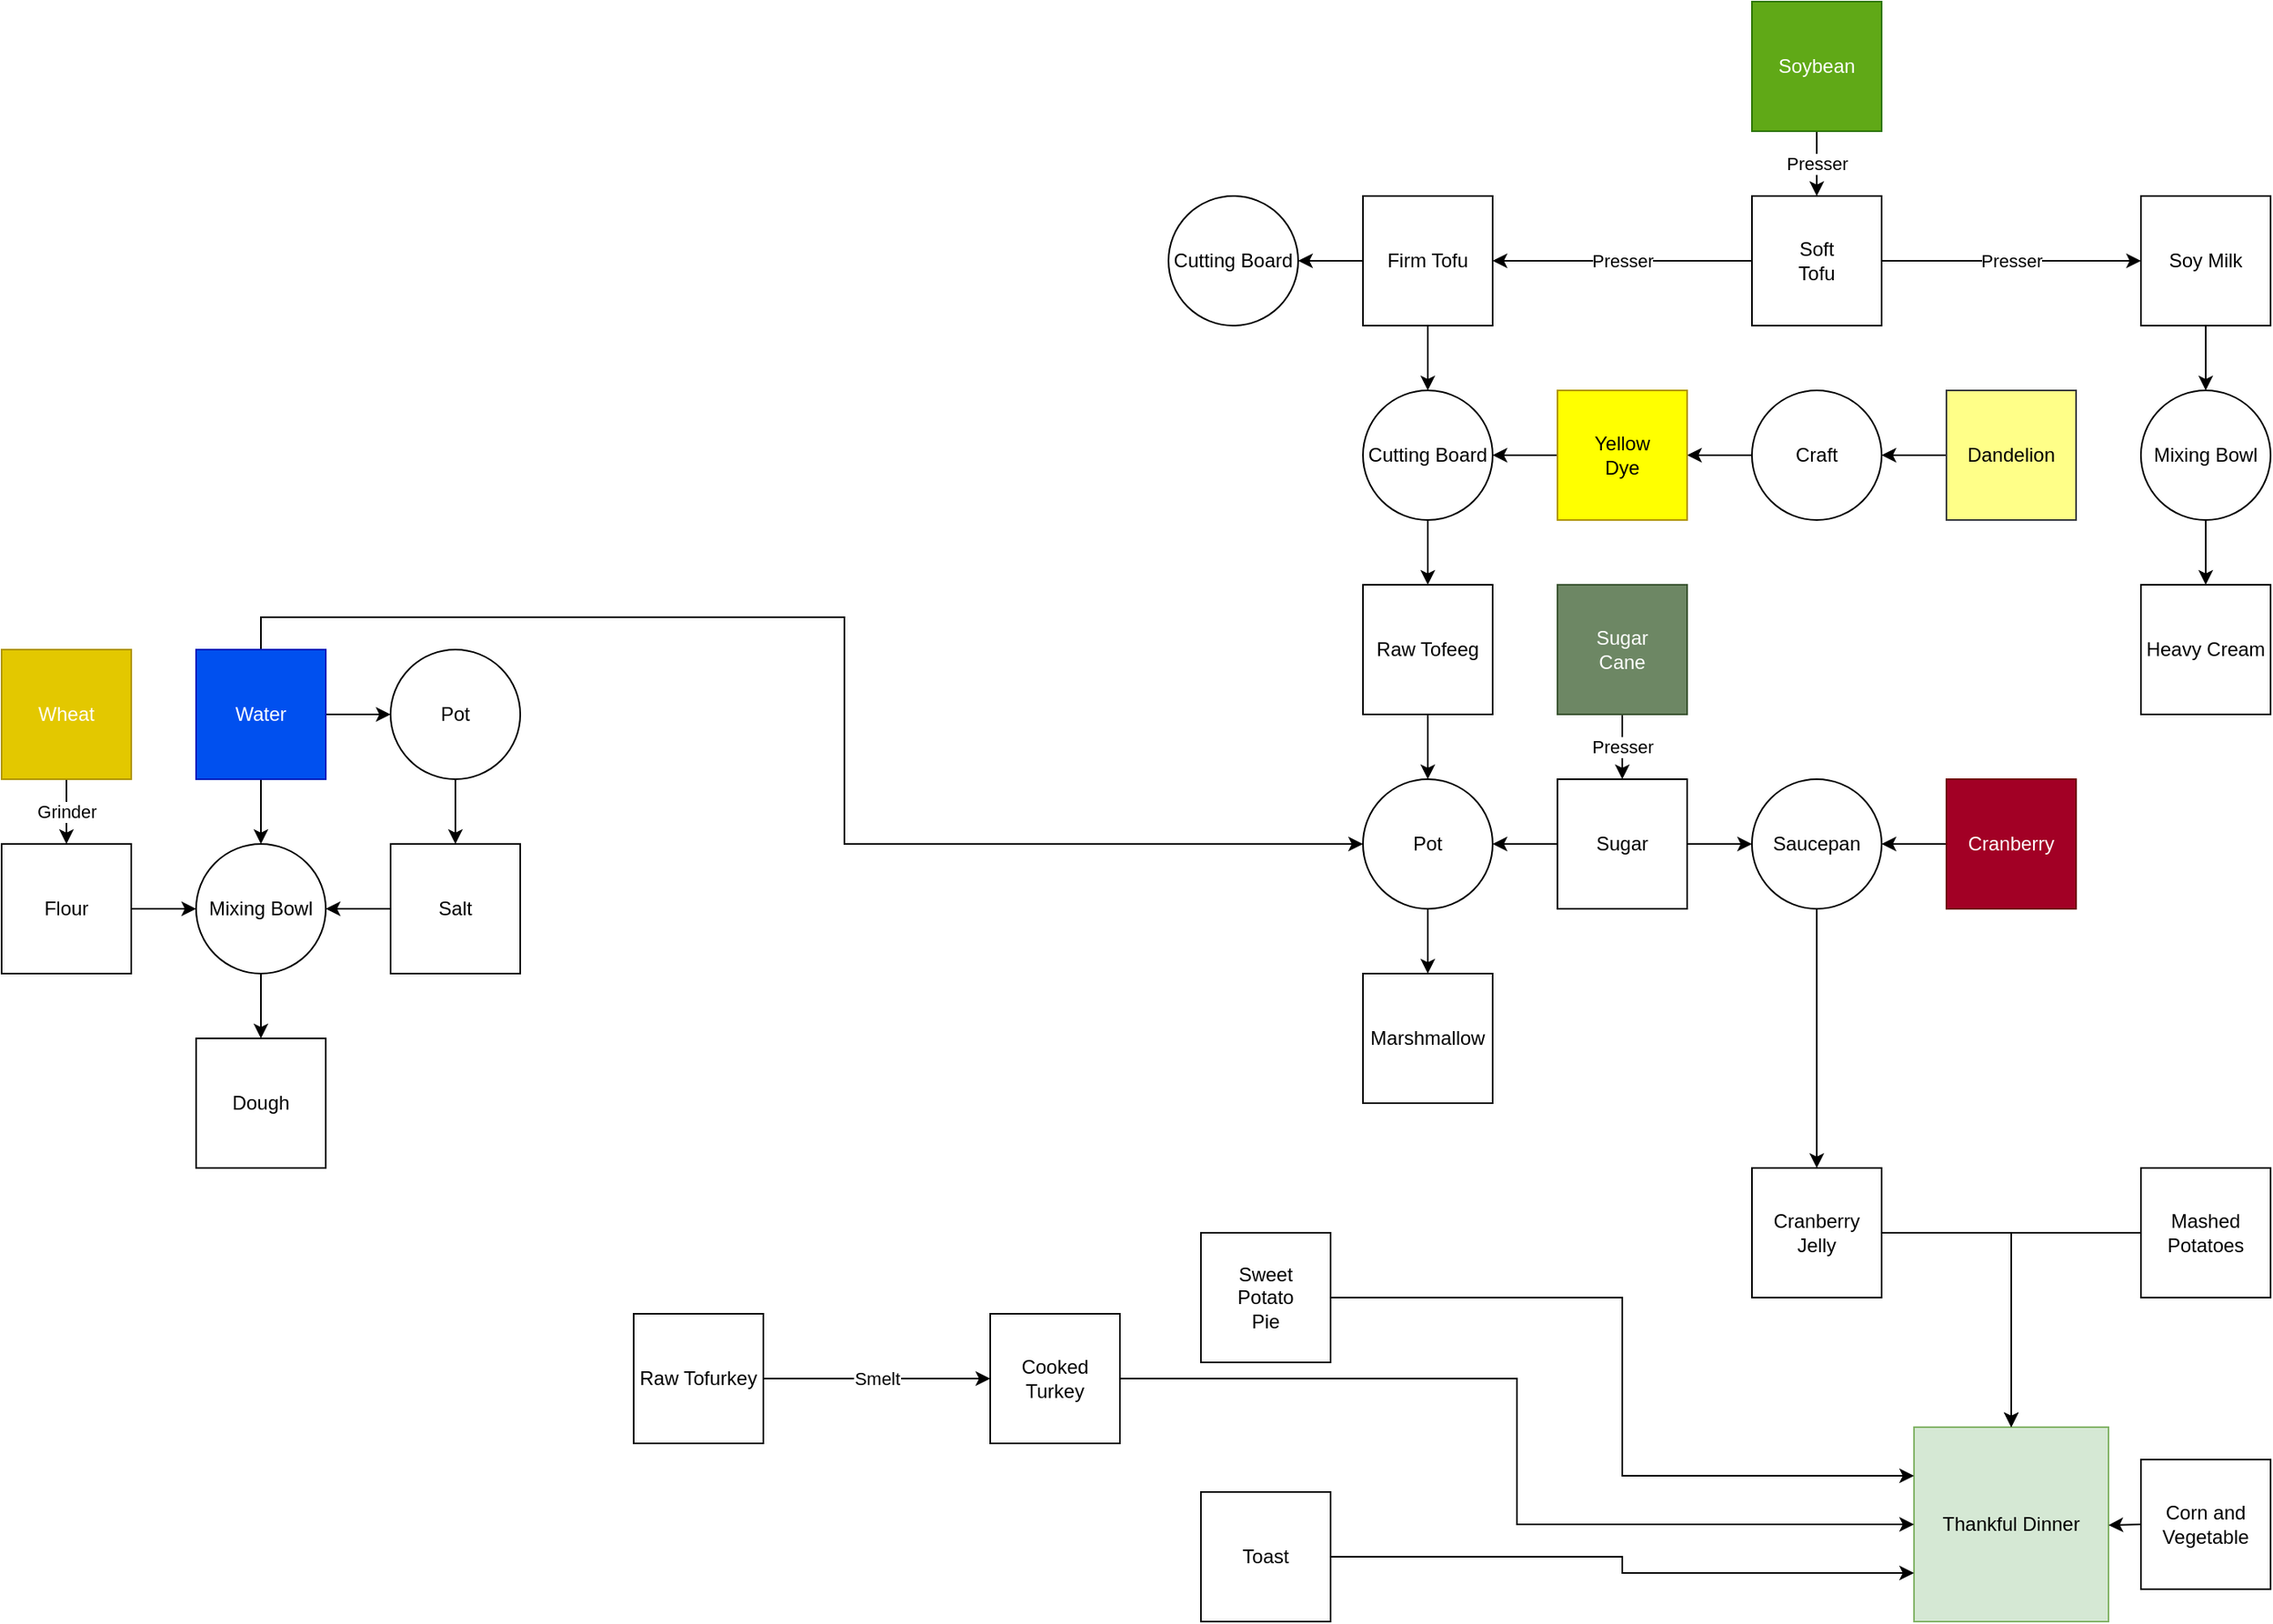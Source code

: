 <mxfile version="13.6.5" type="github">
  <diagram id="E6Eq9M-jHGRb96KLQHYH" name="Page-1">
    <mxGraphModel dx="3180" dy="1401" grid="1" gridSize="10" guides="0" tooltips="1" connect="1" arrows="1" fold="1" page="1" pageScale="1" pageWidth="827" pageHeight="1169" math="0" shadow="0">
      <root>
        <mxCell id="0" />
        <mxCell id="1" parent="0" />
        <mxCell id="aaTEEqOqEQQ5uZbAnoPO-56" style="edgeStyle=orthogonalEdgeStyle;rounded=0;orthogonalLoop=1;jettySize=auto;html=1;entryX=0;entryY=0.5;entryDx=0;entryDy=0;fontColor=#000000;exitX=1;exitY=0.5;exitDx=0;exitDy=0;" edge="1" parent="1" source="aaTEEqOqEQQ5uZbAnoPO-64" target="aaTEEqOqEQQ5uZbAnoPO-83">
          <mxGeometry relative="1" as="geometry">
            <mxPoint x="-440" y="540" as="sourcePoint" />
            <mxPoint x="-400" y="580" as="targetPoint" />
          </mxGeometry>
        </mxCell>
        <mxCell id="aaTEEqOqEQQ5uZbAnoPO-9" value="Thankful Dinner" style="whiteSpace=wrap;html=1;aspect=fixed;fillColor=#d5e8d4;strokeColor=#82b366;" vertex="1" parent="1">
          <mxGeometry x="540" y="1000" width="120" height="120" as="geometry" />
        </mxCell>
        <mxCell id="aaTEEqOqEQQ5uZbAnoPO-18" style="edgeStyle=orthogonalEdgeStyle;rounded=0;orthogonalLoop=1;jettySize=auto;html=1;entryX=0.5;entryY=0;entryDx=0;entryDy=0;fontColor=#000000;" edge="1" parent="1" source="aaTEEqOqEQQ5uZbAnoPO-10" target="aaTEEqOqEQQ5uZbAnoPO-9">
          <mxGeometry relative="1" as="geometry" />
        </mxCell>
        <mxCell id="aaTEEqOqEQQ5uZbAnoPO-10" value="&lt;div&gt;Cranberry&lt;/div&gt;&lt;div&gt; Jelly&lt;/div&gt;" style="whiteSpace=wrap;html=1;aspect=fixed;fontColor=#000000;" vertex="1" parent="1">
          <mxGeometry x="440" y="840" width="80" height="80" as="geometry" />
        </mxCell>
        <mxCell id="aaTEEqOqEQQ5uZbAnoPO-19" style="edgeStyle=orthogonalEdgeStyle;rounded=0;orthogonalLoop=1;jettySize=auto;html=1;entryX=0;entryY=0.25;entryDx=0;entryDy=0;fontColor=#000000;exitX=1;exitY=0.5;exitDx=0;exitDy=0;" edge="1" parent="1" source="aaTEEqOqEQQ5uZbAnoPO-11" target="aaTEEqOqEQQ5uZbAnoPO-9">
          <mxGeometry relative="1" as="geometry" />
        </mxCell>
        <mxCell id="aaTEEqOqEQQ5uZbAnoPO-11" value="&lt;div&gt;Sweet &lt;br&gt;&lt;/div&gt;&lt;div&gt;Potato &lt;br&gt;&lt;/div&gt;&lt;div&gt;Pie&lt;/div&gt;" style="whiteSpace=wrap;html=1;aspect=fixed;fontColor=#000000;" vertex="1" parent="1">
          <mxGeometry x="100" y="880" width="80" height="80" as="geometry" />
        </mxCell>
        <mxCell id="aaTEEqOqEQQ5uZbAnoPO-20" style="edgeStyle=orthogonalEdgeStyle;rounded=0;orthogonalLoop=1;jettySize=auto;html=1;entryX=0;entryY=0.5;entryDx=0;entryDy=0;fontColor=#000000;" edge="1" parent="1" source="aaTEEqOqEQQ5uZbAnoPO-12" target="aaTEEqOqEQQ5uZbAnoPO-9">
          <mxGeometry relative="1" as="geometry" />
        </mxCell>
        <mxCell id="aaTEEqOqEQQ5uZbAnoPO-12" value="&lt;div&gt;Cooked&lt;/div&gt;&lt;div&gt; Turkey&lt;/div&gt;" style="whiteSpace=wrap;html=1;aspect=fixed;fontColor=#000000;" vertex="1" parent="1">
          <mxGeometry x="-30" y="930" width="80" height="80" as="geometry" />
        </mxCell>
        <mxCell id="aaTEEqOqEQQ5uZbAnoPO-21" style="edgeStyle=orthogonalEdgeStyle;rounded=0;orthogonalLoop=1;jettySize=auto;html=1;entryX=0;entryY=0.75;entryDx=0;entryDy=0;fontColor=#000000;" edge="1" parent="1" source="aaTEEqOqEQQ5uZbAnoPO-13" target="aaTEEqOqEQQ5uZbAnoPO-9">
          <mxGeometry relative="1" as="geometry" />
        </mxCell>
        <mxCell id="aaTEEqOqEQQ5uZbAnoPO-13" value="Toast" style="whiteSpace=wrap;html=1;aspect=fixed;fontColor=#000000;" vertex="1" parent="1">
          <mxGeometry x="100" y="1040" width="80" height="80" as="geometry" />
        </mxCell>
        <mxCell id="aaTEEqOqEQQ5uZbAnoPO-91" value="" style="edgeStyle=orthogonalEdgeStyle;rounded=0;orthogonalLoop=1;jettySize=auto;html=1;fontColor=#000000;" edge="1" parent="1" source="aaTEEqOqEQQ5uZbAnoPO-14" target="aaTEEqOqEQQ5uZbAnoPO-9">
          <mxGeometry relative="1" as="geometry" />
        </mxCell>
        <mxCell id="aaTEEqOqEQQ5uZbAnoPO-14" value="&lt;div&gt;Mashed&lt;/div&gt;&lt;div&gt; Potatoes&lt;/div&gt;" style="whiteSpace=wrap;html=1;aspect=fixed;fontColor=#000000;direction=south;" vertex="1" parent="1">
          <mxGeometry x="680" y="840" width="80" height="80" as="geometry" />
        </mxCell>
        <mxCell id="aaTEEqOqEQQ5uZbAnoPO-90" value="" style="edgeStyle=orthogonalEdgeStyle;rounded=0;orthogonalLoop=1;jettySize=auto;html=1;fontColor=#000000;" edge="1" parent="1" target="aaTEEqOqEQQ5uZbAnoPO-9">
          <mxGeometry relative="1" as="geometry">
            <mxPoint x="680" y="1060" as="sourcePoint" />
          </mxGeometry>
        </mxCell>
        <mxCell id="aaTEEqOqEQQ5uZbAnoPO-16" value="&lt;div&gt;Corn and Vegetable&lt;br&gt;&lt;/div&gt;" style="whiteSpace=wrap;html=1;aspect=fixed;fontColor=#000000;" vertex="1" parent="1">
          <mxGeometry x="680" y="1020" width="80" height="80" as="geometry" />
        </mxCell>
        <mxCell id="aaTEEqOqEQQ5uZbAnoPO-25" value="&lt;div&gt;Presser&lt;/div&gt;" style="edgeStyle=orthogonalEdgeStyle;rounded=0;orthogonalLoop=1;jettySize=auto;html=1;fontColor=#000000;" edge="1" parent="1" source="aaTEEqOqEQQ5uZbAnoPO-23" target="aaTEEqOqEQQ5uZbAnoPO-24">
          <mxGeometry relative="1" as="geometry" />
        </mxCell>
        <mxCell id="aaTEEqOqEQQ5uZbAnoPO-23" value="&lt;div&gt;Sugar&lt;/div&gt;&lt;div&gt;Cane&lt;br&gt;&lt;/div&gt;" style="whiteSpace=wrap;html=1;aspect=fixed;fillColor=#6d8764;strokeColor=#3A5431;fontColor=#ffffff;" vertex="1" parent="1">
          <mxGeometry x="320" y="480" width="80" height="80" as="geometry" />
        </mxCell>
        <mxCell id="aaTEEqOqEQQ5uZbAnoPO-79" value="" style="edgeStyle=orthogonalEdgeStyle;rounded=0;orthogonalLoop=1;jettySize=auto;html=1;fontColor=#000000;" edge="1" parent="1" source="aaTEEqOqEQQ5uZbAnoPO-24" target="aaTEEqOqEQQ5uZbAnoPO-78">
          <mxGeometry relative="1" as="geometry" />
        </mxCell>
        <mxCell id="aaTEEqOqEQQ5uZbAnoPO-95" value="" style="edgeStyle=orthogonalEdgeStyle;rounded=0;orthogonalLoop=1;jettySize=auto;html=1;fontColor=#000000;" edge="1" parent="1" source="aaTEEqOqEQQ5uZbAnoPO-24" target="aaTEEqOqEQQ5uZbAnoPO-70">
          <mxGeometry relative="1" as="geometry" />
        </mxCell>
        <mxCell id="aaTEEqOqEQQ5uZbAnoPO-24" value="&lt;div&gt;Sugar&lt;/div&gt;" style="whiteSpace=wrap;html=1;aspect=fixed;fontColor=#000000;" vertex="1" parent="1">
          <mxGeometry x="320" y="600" width="80" height="80" as="geometry" />
        </mxCell>
        <mxCell id="aaTEEqOqEQQ5uZbAnoPO-104" value="Presser" style="edgeStyle=orthogonalEdgeStyle;rounded=0;orthogonalLoop=1;jettySize=auto;html=1;fontColor=#000000;" edge="1" parent="1" source="aaTEEqOqEQQ5uZbAnoPO-26" target="aaTEEqOqEQQ5uZbAnoPO-27">
          <mxGeometry relative="1" as="geometry" />
        </mxCell>
        <mxCell id="aaTEEqOqEQQ5uZbAnoPO-26" value="&lt;div&gt;Soybean&lt;/div&gt;" style="whiteSpace=wrap;html=1;aspect=fixed;fontColor=#ffffff;fillColor=#60a917;strokeColor=#2D7600;" vertex="1" parent="1">
          <mxGeometry x="440" y="120" width="80" height="80" as="geometry" />
        </mxCell>
        <mxCell id="aaTEEqOqEQQ5uZbAnoPO-67" value="Presser" style="edgeStyle=orthogonalEdgeStyle;rounded=0;orthogonalLoop=1;jettySize=auto;html=1;fontColor=#000000;" edge="1" parent="1" source="aaTEEqOqEQQ5uZbAnoPO-27" target="aaTEEqOqEQQ5uZbAnoPO-29">
          <mxGeometry relative="1" as="geometry">
            <mxPoint as="offset" />
          </mxGeometry>
        </mxCell>
        <mxCell id="aaTEEqOqEQQ5uZbAnoPO-76" value="Presser" style="edgeStyle=orthogonalEdgeStyle;rounded=0;orthogonalLoop=1;jettySize=auto;html=1;entryX=0;entryY=0.5;entryDx=0;entryDy=0;fontColor=#000000;" edge="1" parent="1" source="aaTEEqOqEQQ5uZbAnoPO-27" target="aaTEEqOqEQQ5uZbAnoPO-30">
          <mxGeometry relative="1" as="geometry" />
        </mxCell>
        <mxCell id="aaTEEqOqEQQ5uZbAnoPO-27" value="&lt;div&gt;Soft&lt;/div&gt;&lt;div&gt;Tofu&lt;br&gt;&lt;/div&gt;" style="whiteSpace=wrap;html=1;aspect=fixed;fontColor=#000000;" vertex="1" parent="1">
          <mxGeometry x="440" y="240" width="80" height="80" as="geometry" />
        </mxCell>
        <mxCell id="aaTEEqOqEQQ5uZbAnoPO-60" style="edgeStyle=orthogonalEdgeStyle;rounded=0;orthogonalLoop=1;jettySize=auto;html=1;fontColor=#000000;" edge="1" parent="1" source="aaTEEqOqEQQ5uZbAnoPO-29" target="aaTEEqOqEQQ5uZbAnoPO-48">
          <mxGeometry relative="1" as="geometry" />
        </mxCell>
        <mxCell id="aaTEEqOqEQQ5uZbAnoPO-109" value="" style="edgeStyle=orthogonalEdgeStyle;rounded=0;orthogonalLoop=1;jettySize=auto;html=1;fontColor=#000000;" edge="1" parent="1" source="aaTEEqOqEQQ5uZbAnoPO-29" target="aaTEEqOqEQQ5uZbAnoPO-39">
          <mxGeometry relative="1" as="geometry" />
        </mxCell>
        <mxCell id="aaTEEqOqEQQ5uZbAnoPO-29" value="Firm Tofu" style="whiteSpace=wrap;html=1;aspect=fixed;fontColor=#000000;" vertex="1" parent="1">
          <mxGeometry x="200" y="240" width="80" height="80" as="geometry" />
        </mxCell>
        <mxCell id="aaTEEqOqEQQ5uZbAnoPO-106" value="" style="edgeStyle=orthogonalEdgeStyle;rounded=0;orthogonalLoop=1;jettySize=auto;html=1;fontColor=#000000;" edge="1" parent="1" source="aaTEEqOqEQQ5uZbAnoPO-30" target="aaTEEqOqEQQ5uZbAnoPO-105">
          <mxGeometry relative="1" as="geometry" />
        </mxCell>
        <mxCell id="aaTEEqOqEQQ5uZbAnoPO-30" value="Soy Milk" style="whiteSpace=wrap;html=1;aspect=fixed;fontColor=#000000;" vertex="1" parent="1">
          <mxGeometry x="680" y="240" width="80" height="80" as="geometry" />
        </mxCell>
        <mxCell id="aaTEEqOqEQQ5uZbAnoPO-103" value="" style="edgeStyle=orthogonalEdgeStyle;rounded=0;orthogonalLoop=1;jettySize=auto;html=1;fontColor=#000000;" edge="1" parent="1" source="aaTEEqOqEQQ5uZbAnoPO-33" target="aaTEEqOqEQQ5uZbAnoPO-34">
          <mxGeometry relative="1" as="geometry" />
        </mxCell>
        <mxCell id="aaTEEqOqEQQ5uZbAnoPO-33" value="Dandelion" style="whiteSpace=wrap;html=1;aspect=fixed;fillColor=#ffff88;strokeColor=#36393d;" vertex="1" parent="1">
          <mxGeometry x="560" y="360" width="80" height="80" as="geometry" />
        </mxCell>
        <mxCell id="aaTEEqOqEQQ5uZbAnoPO-102" value="" style="edgeStyle=orthogonalEdgeStyle;rounded=0;orthogonalLoop=1;jettySize=auto;html=1;fontColor=#000000;" edge="1" parent="1" source="aaTEEqOqEQQ5uZbAnoPO-34" target="aaTEEqOqEQQ5uZbAnoPO-37">
          <mxGeometry relative="1" as="geometry" />
        </mxCell>
        <mxCell id="aaTEEqOqEQQ5uZbAnoPO-34" value="Craft" style="ellipse;whiteSpace=wrap;html=1;aspect=fixed;fontColor=#000000;" vertex="1" parent="1">
          <mxGeometry x="440" y="360" width="80" height="80" as="geometry" />
        </mxCell>
        <mxCell id="aaTEEqOqEQQ5uZbAnoPO-101" value="" style="edgeStyle=orthogonalEdgeStyle;rounded=0;orthogonalLoop=1;jettySize=auto;html=1;fontColor=#000000;" edge="1" parent="1" source="aaTEEqOqEQQ5uZbAnoPO-37" target="aaTEEqOqEQQ5uZbAnoPO-39">
          <mxGeometry relative="1" as="geometry" />
        </mxCell>
        <mxCell id="aaTEEqOqEQQ5uZbAnoPO-37" value="&lt;div&gt;Yellow&lt;/div&gt;&lt;div&gt;Dye&lt;br&gt;&lt;/div&gt;" style="whiteSpace=wrap;html=1;aspect=fixed;strokeColor=#B09500;fillColor=#FFFF00;" vertex="1" parent="1">
          <mxGeometry x="320" y="360" width="80" height="80" as="geometry" />
        </mxCell>
        <mxCell id="aaTEEqOqEQQ5uZbAnoPO-45" style="edgeStyle=orthogonalEdgeStyle;rounded=0;orthogonalLoop=1;jettySize=auto;html=1;fontColor=#000000;" edge="1" parent="1" source="aaTEEqOqEQQ5uZbAnoPO-39" target="aaTEEqOqEQQ5uZbAnoPO-44">
          <mxGeometry relative="1" as="geometry" />
        </mxCell>
        <mxCell id="aaTEEqOqEQQ5uZbAnoPO-39" value="Cutting Board" style="ellipse;whiteSpace=wrap;html=1;aspect=fixed;" vertex="1" parent="1">
          <mxGeometry x="200" y="360" width="80" height="80" as="geometry" />
        </mxCell>
        <mxCell id="aaTEEqOqEQQ5uZbAnoPO-80" value="" style="edgeStyle=orthogonalEdgeStyle;rounded=0;orthogonalLoop=1;jettySize=auto;html=1;fontColor=#000000;" edge="1" parent="1" source="aaTEEqOqEQQ5uZbAnoPO-44" target="aaTEEqOqEQQ5uZbAnoPO-78">
          <mxGeometry relative="1" as="geometry" />
        </mxCell>
        <mxCell id="aaTEEqOqEQQ5uZbAnoPO-44" value="Raw Tofeeg" style="whiteSpace=wrap;html=1;aspect=fixed;fontColor=#000000;fillColor=#FFFFFF;" vertex="1" parent="1">
          <mxGeometry x="200" y="480" width="80" height="80" as="geometry" />
        </mxCell>
        <mxCell id="aaTEEqOqEQQ5uZbAnoPO-75" value="Smelt" style="edgeStyle=orthogonalEdgeStyle;rounded=0;orthogonalLoop=1;jettySize=auto;html=1;fontColor=#000000;" edge="1" parent="1" source="aaTEEqOqEQQ5uZbAnoPO-46" target="aaTEEqOqEQQ5uZbAnoPO-12">
          <mxGeometry relative="1" as="geometry" />
        </mxCell>
        <mxCell id="aaTEEqOqEQQ5uZbAnoPO-46" value="Raw Tofurkey" style="whiteSpace=wrap;html=1;aspect=fixed;fillColor=#FFFFFF;fontColor=#000000;" vertex="1" parent="1">
          <mxGeometry x="-250" y="930" width="80" height="80" as="geometry" />
        </mxCell>
        <mxCell id="aaTEEqOqEQQ5uZbAnoPO-48" value="Cutting Board" style="ellipse;whiteSpace=wrap;html=1;aspect=fixed;" vertex="1" parent="1">
          <mxGeometry x="80" y="240" width="80" height="80" as="geometry" />
        </mxCell>
        <mxCell id="aaTEEqOqEQQ5uZbAnoPO-87" value="" style="edgeStyle=orthogonalEdgeStyle;rounded=0;orthogonalLoop=1;jettySize=auto;html=1;fontColor=#000000;" edge="1" parent="1" source="aaTEEqOqEQQ5uZbAnoPO-49" target="aaTEEqOqEQQ5uZbAnoPO-54">
          <mxGeometry relative="1" as="geometry" />
        </mxCell>
        <mxCell id="aaTEEqOqEQQ5uZbAnoPO-49" value="Mixing Bowl" style="ellipse;whiteSpace=wrap;html=1;aspect=fixed;" vertex="1" parent="1">
          <mxGeometry x="-520" y="640" width="80" height="80" as="geometry" />
        </mxCell>
        <mxCell id="aaTEEqOqEQQ5uZbAnoPO-54" value="Dough" style="whiteSpace=wrap;html=1;aspect=fixed;fillColor=#FFFFFF;fontColor=#000000;" vertex="1" parent="1">
          <mxGeometry x="-520" y="760" width="80" height="80" as="geometry" />
        </mxCell>
        <mxCell id="aaTEEqOqEQQ5uZbAnoPO-99" value="" style="edgeStyle=orthogonalEdgeStyle;rounded=0;orthogonalLoop=1;jettySize=auto;html=1;fontColor=#000000;" edge="1" parent="1" source="aaTEEqOqEQQ5uZbAnoPO-57" target="aaTEEqOqEQQ5uZbAnoPO-70">
          <mxGeometry relative="1" as="geometry" />
        </mxCell>
        <mxCell id="aaTEEqOqEQQ5uZbAnoPO-57" value="Cranberry" style="whiteSpace=wrap;html=1;aspect=fixed;fillColor=#a20025;fontColor=#ffffff;strokeColor=#6F0000;" vertex="1" parent="1">
          <mxGeometry x="560" y="600" width="80" height="80" as="geometry" />
        </mxCell>
        <mxCell id="aaTEEqOqEQQ5uZbAnoPO-85" value="Grinder" style="edgeStyle=orthogonalEdgeStyle;rounded=0;orthogonalLoop=1;jettySize=auto;html=1;fontColor=#000000;" edge="1" parent="1" source="aaTEEqOqEQQ5uZbAnoPO-61" target="aaTEEqOqEQQ5uZbAnoPO-62">
          <mxGeometry relative="1" as="geometry" />
        </mxCell>
        <mxCell id="aaTEEqOqEQQ5uZbAnoPO-61" value="Wheat" style="whiteSpace=wrap;html=1;aspect=fixed;fillColor=#e3c800;fontColor=#ffffff;strokeColor=#B09500;" vertex="1" parent="1">
          <mxGeometry x="-640" y="520" width="80" height="80" as="geometry" />
        </mxCell>
        <mxCell id="aaTEEqOqEQQ5uZbAnoPO-86" value="" style="edgeStyle=orthogonalEdgeStyle;rounded=0;orthogonalLoop=1;jettySize=auto;html=1;fontColor=#000000;" edge="1" parent="1" source="aaTEEqOqEQQ5uZbAnoPO-62" target="aaTEEqOqEQQ5uZbAnoPO-49">
          <mxGeometry relative="1" as="geometry" />
        </mxCell>
        <mxCell id="aaTEEqOqEQQ5uZbAnoPO-62" value="Flour" style="whiteSpace=wrap;html=1;aspect=fixed;fillColor=#FFFFFF;fontColor=#000000;" vertex="1" parent="1">
          <mxGeometry x="-640" y="640" width="80" height="80" as="geometry" />
        </mxCell>
        <mxCell id="aaTEEqOqEQQ5uZbAnoPO-81" style="edgeStyle=orthogonalEdgeStyle;rounded=0;orthogonalLoop=1;jettySize=auto;html=1;entryX=0;entryY=0.5;entryDx=0;entryDy=0;fontColor=#000000;exitX=0.5;exitY=0;exitDx=0;exitDy=0;" edge="1" parent="1" source="aaTEEqOqEQQ5uZbAnoPO-64" target="aaTEEqOqEQQ5uZbAnoPO-78">
          <mxGeometry relative="1" as="geometry" />
        </mxCell>
        <mxCell id="aaTEEqOqEQQ5uZbAnoPO-89" value="" style="edgeStyle=orthogonalEdgeStyle;rounded=0;orthogonalLoop=1;jettySize=auto;html=1;fontColor=#000000;" edge="1" parent="1" source="aaTEEqOqEQQ5uZbAnoPO-64" target="aaTEEqOqEQQ5uZbAnoPO-49">
          <mxGeometry relative="1" as="geometry" />
        </mxCell>
        <mxCell id="aaTEEqOqEQQ5uZbAnoPO-64" value="Water" style="whiteSpace=wrap;html=1;aspect=fixed;fillColor=#0050ef;fontColor=#ffffff;strokeColor=#001DBC;" vertex="1" parent="1">
          <mxGeometry x="-520" y="520" width="80" height="80" as="geometry" />
        </mxCell>
        <mxCell id="aaTEEqOqEQQ5uZbAnoPO-88" value="" style="edgeStyle=orthogonalEdgeStyle;rounded=0;orthogonalLoop=1;jettySize=auto;html=1;fontColor=#000000;" edge="1" parent="1" source="aaTEEqOqEQQ5uZbAnoPO-65" target="aaTEEqOqEQQ5uZbAnoPO-49">
          <mxGeometry relative="1" as="geometry" />
        </mxCell>
        <mxCell id="aaTEEqOqEQQ5uZbAnoPO-65" value="Salt" style="whiteSpace=wrap;html=1;aspect=fixed;fillColor=#FFFFFF;fontColor=#000000;" vertex="1" parent="1">
          <mxGeometry x="-400" y="640" width="80" height="80" as="geometry" />
        </mxCell>
        <mxCell id="aaTEEqOqEQQ5uZbAnoPO-98" value="" style="edgeStyle=orthogonalEdgeStyle;rounded=0;orthogonalLoop=1;jettySize=auto;html=1;fontColor=#000000;" edge="1" parent="1" source="aaTEEqOqEQQ5uZbAnoPO-70" target="aaTEEqOqEQQ5uZbAnoPO-10">
          <mxGeometry relative="1" as="geometry" />
        </mxCell>
        <mxCell id="aaTEEqOqEQQ5uZbAnoPO-70" value="Saucepan" style="ellipse;whiteSpace=wrap;html=1;aspect=fixed;" vertex="1" parent="1">
          <mxGeometry x="440" y="600" width="80" height="80" as="geometry" />
        </mxCell>
        <mxCell id="aaTEEqOqEQQ5uZbAnoPO-94" value="" style="edgeStyle=orthogonalEdgeStyle;rounded=0;orthogonalLoop=1;jettySize=auto;html=1;fontColor=#000000;" edge="1" parent="1" source="aaTEEqOqEQQ5uZbAnoPO-78" target="aaTEEqOqEQQ5uZbAnoPO-93">
          <mxGeometry relative="1" as="geometry" />
        </mxCell>
        <mxCell id="aaTEEqOqEQQ5uZbAnoPO-78" value="Pot" style="ellipse;whiteSpace=wrap;html=1;aspect=fixed;fillColor=#FFFFFF;fontColor=#000000;" vertex="1" parent="1">
          <mxGeometry x="200" y="600" width="80" height="80" as="geometry" />
        </mxCell>
        <mxCell id="aaTEEqOqEQQ5uZbAnoPO-84" value="" style="edgeStyle=orthogonalEdgeStyle;rounded=0;orthogonalLoop=1;jettySize=auto;html=1;fontColor=#000000;" edge="1" parent="1" source="aaTEEqOqEQQ5uZbAnoPO-83" target="aaTEEqOqEQQ5uZbAnoPO-65">
          <mxGeometry relative="1" as="geometry" />
        </mxCell>
        <mxCell id="aaTEEqOqEQQ5uZbAnoPO-83" value="Pot" style="ellipse;whiteSpace=wrap;html=1;aspect=fixed;fillColor=#FFFFFF;fontColor=#000000;" vertex="1" parent="1">
          <mxGeometry x="-400" y="520" width="80" height="80" as="geometry" />
        </mxCell>
        <mxCell id="aaTEEqOqEQQ5uZbAnoPO-93" value="Marshmallow" style="whiteSpace=wrap;html=1;aspect=fixed;fillColor=#FFFFFF;fontColor=#000000;" vertex="1" parent="1">
          <mxGeometry x="200" y="720" width="80" height="80" as="geometry" />
        </mxCell>
        <mxCell id="aaTEEqOqEQQ5uZbAnoPO-108" value="" style="edgeStyle=orthogonalEdgeStyle;rounded=0;orthogonalLoop=1;jettySize=auto;html=1;fontColor=#000000;" edge="1" parent="1" source="aaTEEqOqEQQ5uZbAnoPO-105" target="aaTEEqOqEQQ5uZbAnoPO-107">
          <mxGeometry relative="1" as="geometry" />
        </mxCell>
        <mxCell id="aaTEEqOqEQQ5uZbAnoPO-105" value="Mixing Bowl" style="ellipse;whiteSpace=wrap;html=1;aspect=fixed;fillColor=#FFFFFF;fontColor=#000000;" vertex="1" parent="1">
          <mxGeometry x="680" y="360" width="80" height="80" as="geometry" />
        </mxCell>
        <mxCell id="aaTEEqOqEQQ5uZbAnoPO-107" value="Heavy Cream" style="whiteSpace=wrap;html=1;aspect=fixed;fillColor=#FFFFFF;fontColor=#000000;" vertex="1" parent="1">
          <mxGeometry x="680" y="480" width="80" height="80" as="geometry" />
        </mxCell>
      </root>
    </mxGraphModel>
  </diagram>
</mxfile>
